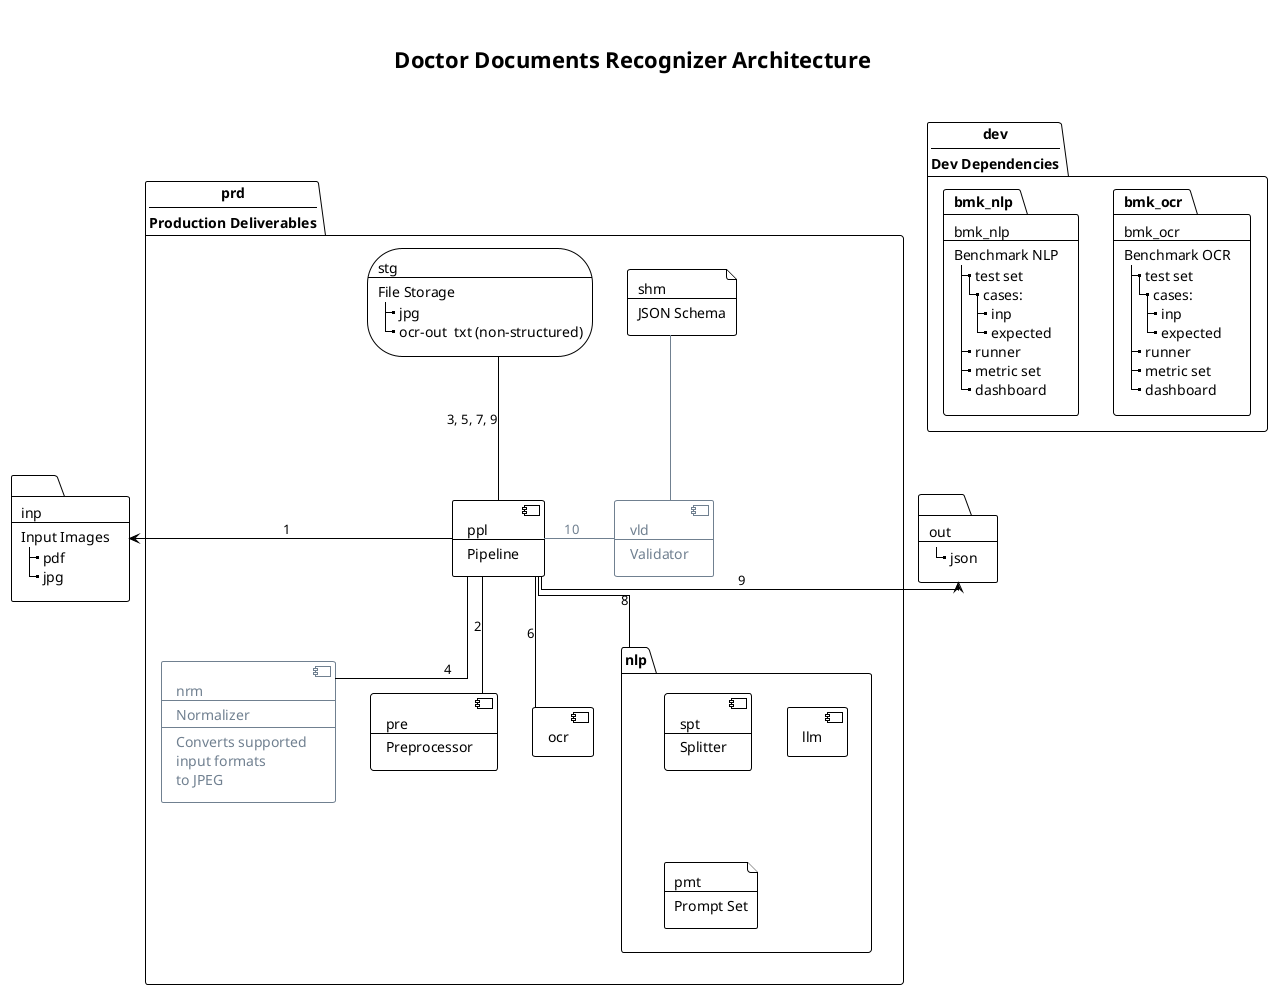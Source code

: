 @startuml
'https://plantuml.com/component-diagram

!theme mono

!define C_WIP brown
!define C_FUT slategray
!define C_OPT darkgrey

skinparam {
  linetype ortho
}

<style>
' in progress
.i{
  lineColor C_WIP
  fontColor C_WIP
}
' future releases
.f{
  lineColor C_FUT
  fontColor C_FUT
}
</style>

hide stereotype

title

  Doctor Documents Recognizer Architecture

end title


folder inp [
  inp
  --
  Input Images
  |_ pdf
  |_ jpg
]

folder out [
  out
  --
  |_ json
]

package "prd\n----\nProduction Deliverables" as prd {

  component nrm <<f>> [
    nrm
    --
    Normalizer
    --
    Converts supported 
    input formats
    to JPEG
  ]
  
  component pre [
    pre
    --
    Preprocessor
  ]
  
  component ocr [
    ocr
  ]
  
  package nlp {
  
    component spt [
      spt
      --
      Splitter
    ]
    
    component llm
    
    file pmt [
      pmt
      --
      Prompt Set
    ]
  
  }
  
  component vld <<f>> [
    vld
    --
    Validator
  ]
  
  file shm [
    shm
    --
    JSON Schema
  ]
  
  storage stg [
    stg
    --
    File Storage
    |_ jpg
    |_ ocr-out  txt (non-structured)
  ]
  
  component ppl [
    ppl
    --
    Pipeline
  ]
  
  ppl -- pre : 2
  ppl -- nrm : 4
  ppl -- ocr : 6
  ppl -- nlp : 8
  ppl -r- vld <<f>> : 10
  
  stg -- ppl : 3, 5, 7, 9
  
  vld -u- shm <<f>>

}

package "dev\n----\nDev Dependencies" as dev {

  package bmk_ocr [
    bmk_ocr
    --
    Benchmark OCR
    |_ test set
      |_ cases:
        |_ inp
        |_ expected
    |_ runner
    |_ metric set
    |_ dashboard
  ]
  
  package bmk_nlp [
    bmk_nlp
    --
    Benchmark NLP
    |_ test set
      |_ cases:
        |_ inp
        |_ expected
    |_ runner
    |_ metric set
    |_ dashboard
  ]
  

}

ppl -l-> inp : 1
ppl -r-> out : 9


@enduml
